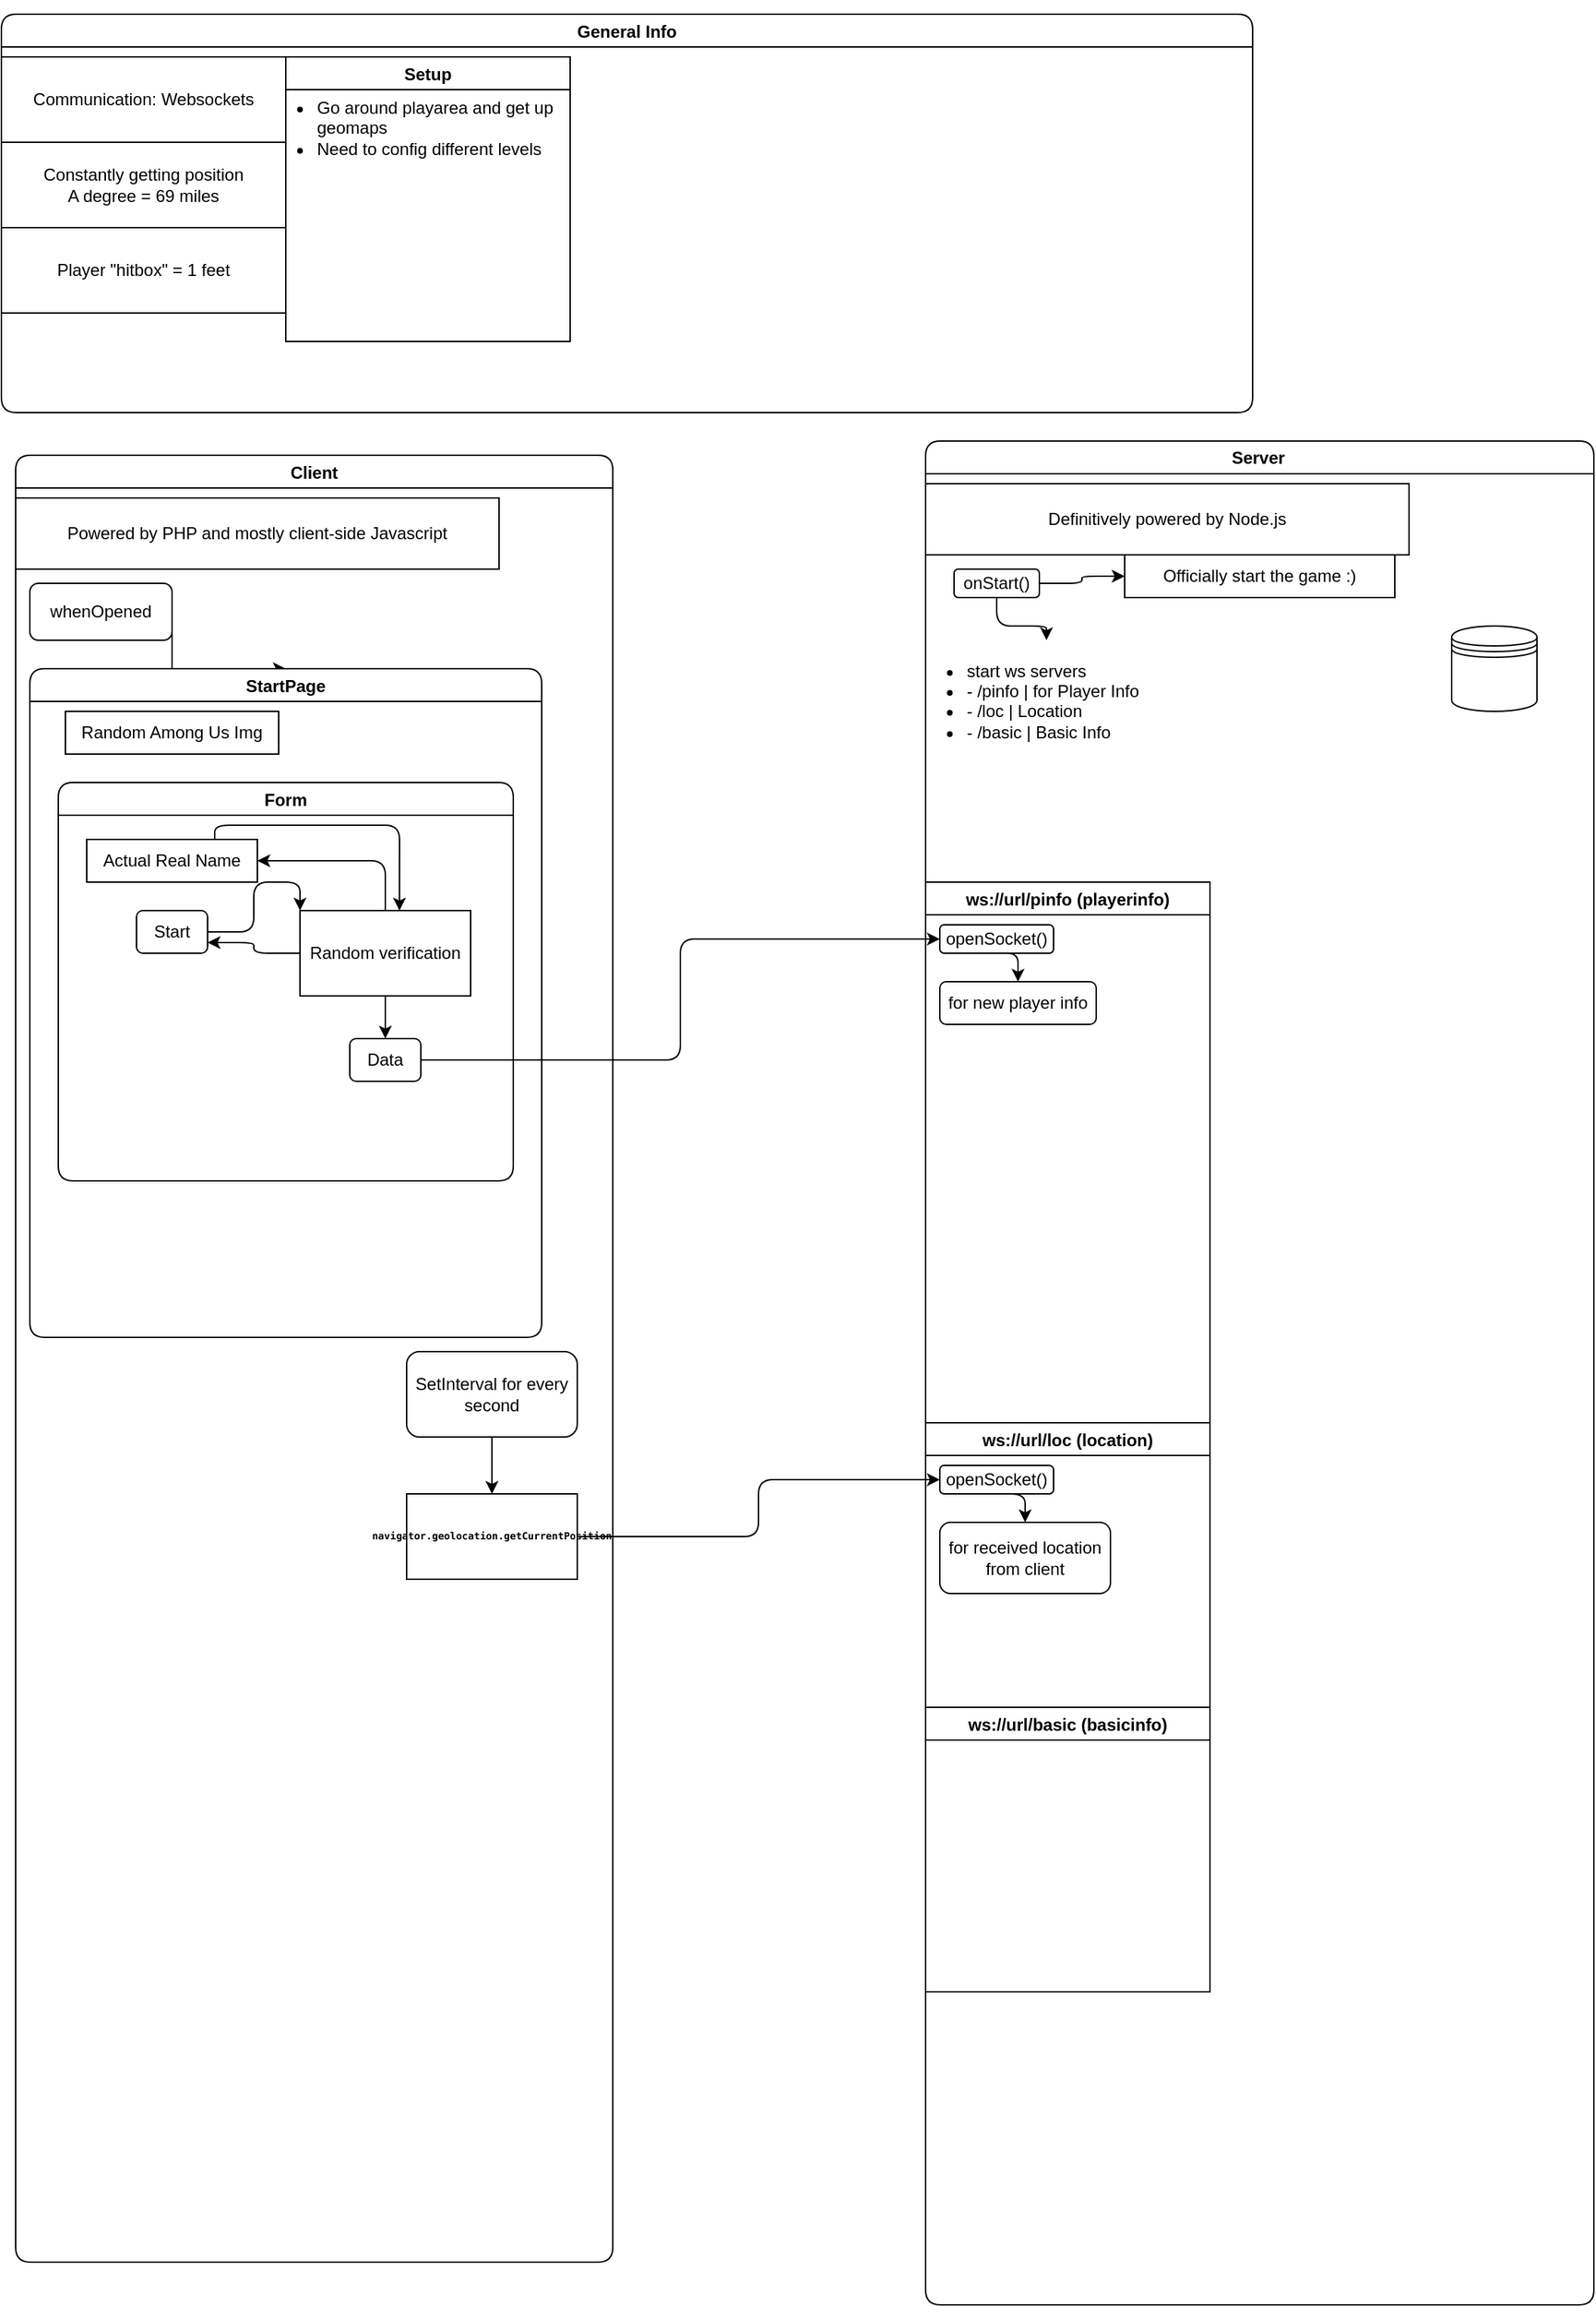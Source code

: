 <mxfile version="13.9.2" type="github">
  <diagram id="CQ5-SCFiZAmAGeY1lwmJ" name="Page-1">
    <mxGraphModel dx="2031" dy="2247" grid="1" gridSize="10" guides="1" tooltips="1" connect="1" arrows="1" fold="1" page="1" pageScale="1" pageWidth="850" pageHeight="1100" math="0" shadow="0">
      <root>
        <mxCell id="0" />
        <mxCell id="1" parent="0" />
        <mxCell id="Uq4jdsSz1HJpVTgpHxvG-2" value="Client" style="swimlane;rounded=1;shadow=0;sketch=0;glass=0;" parent="1" vertex="1">
          <mxGeometry x="30" y="-120" width="420" height="1270" as="geometry" />
        </mxCell>
        <mxCell id="Uq4jdsSz1HJpVTgpHxvG-6" style="edgeStyle=orthogonalEdgeStyle;rounded=0;orthogonalLoop=1;jettySize=auto;html=1;" parent="Uq4jdsSz1HJpVTgpHxvG-2" source="Uq4jdsSz1HJpVTgpHxvG-1" target="Uq4jdsSz1HJpVTgpHxvG-5" edge="1">
          <mxGeometry relative="1" as="geometry" />
        </mxCell>
        <mxCell id="Uq4jdsSz1HJpVTgpHxvG-1" value="SetInterval for every second" style="rounded=1;whiteSpace=wrap;html=1;" parent="Uq4jdsSz1HJpVTgpHxvG-2" vertex="1">
          <mxGeometry x="275" y="630" width="120" height="60" as="geometry" />
        </mxCell>
        <mxCell id="Uq4jdsSz1HJpVTgpHxvG-3" value="Powered by PHP and mostly client-side Javascript" style="rounded=0;whiteSpace=wrap;html=1;" parent="Uq4jdsSz1HJpVTgpHxvG-2" vertex="1">
          <mxGeometry y="30" width="340" height="50" as="geometry" />
        </mxCell>
        <mxCell id="Uq4jdsSz1HJpVTgpHxvG-5" value="&lt;pre style=&quot;font-size: 7px&quot;&gt;&lt;font style=&quot;font-size: 7px&quot;&gt;&lt;code class=&quot;hljs xml&quot;&gt;&lt;span class=&quot;javascript&quot;&gt;&lt;span class=&quot;javascript&quot;&gt;navigator.geolocation.getCurrentPosition&lt;/span&gt;&lt;/span&gt;&lt;/code&gt;&lt;/font&gt;&lt;/pre&gt;" style="rounded=0;whiteSpace=wrap;html=1;fontStyle=1" parent="Uq4jdsSz1HJpVTgpHxvG-2" vertex="1">
          <mxGeometry x="275" y="730" width="120" height="60" as="geometry" />
        </mxCell>
        <mxCell id="nYKfjMmz0vOfYwFpdC-G-9" style="edgeStyle=orthogonalEdgeStyle;rounded=0;orthogonalLoop=1;jettySize=auto;html=1;exitX=1;exitY=0.5;exitDx=0;exitDy=0;entryX=0.5;entryY=0;entryDx=0;entryDy=0;" edge="1" parent="Uq4jdsSz1HJpVTgpHxvG-2" source="nYKfjMmz0vOfYwFpdC-G-7" target="nYKfjMmz0vOfYwFpdC-G-8">
          <mxGeometry relative="1" as="geometry">
            <Array as="points">
              <mxPoint x="110" y="130" />
              <mxPoint x="110" y="130" />
            </Array>
          </mxGeometry>
        </mxCell>
        <mxCell id="nYKfjMmz0vOfYwFpdC-G-7" value="whenOpened" style="rounded=1;whiteSpace=wrap;html=1;shadow=0;glass=0;sketch=0;" vertex="1" parent="Uq4jdsSz1HJpVTgpHxvG-2">
          <mxGeometry x="10" y="90" width="100" height="40" as="geometry" />
        </mxCell>
        <mxCell id="nYKfjMmz0vOfYwFpdC-G-8" value="StartPage" style="swimlane;rounded=1;shadow=0;glass=0;sketch=0;" vertex="1" parent="Uq4jdsSz1HJpVTgpHxvG-2">
          <mxGeometry x="10" y="150" width="360" height="470" as="geometry" />
        </mxCell>
        <mxCell id="nYKfjMmz0vOfYwFpdC-G-10" value="Random Among Us Img" style="rounded=0;whiteSpace=wrap;html=1;shadow=0;glass=0;sketch=0;" vertex="1" parent="nYKfjMmz0vOfYwFpdC-G-8">
          <mxGeometry x="25" y="30" width="150" height="30" as="geometry" />
        </mxCell>
        <mxCell id="nYKfjMmz0vOfYwFpdC-G-12" value="Form" style="swimlane;rounded=1;shadow=0;glass=0;sketch=0;" vertex="1" parent="nYKfjMmz0vOfYwFpdC-G-8">
          <mxGeometry x="20" y="80" width="320" height="280" as="geometry" />
        </mxCell>
        <mxCell id="nYKfjMmz0vOfYwFpdC-G-29" style="edgeStyle=orthogonalEdgeStyle;orthogonalLoop=1;jettySize=auto;html=1;exitX=0.75;exitY=0;exitDx=0;exitDy=0;entryX=0.583;entryY=0;entryDx=0;entryDy=0;entryPerimeter=0;strokeColor=#000000;strokeWidth=1;rounded=1;" edge="1" parent="nYKfjMmz0vOfYwFpdC-G-12" source="nYKfjMmz0vOfYwFpdC-G-13" target="nYKfjMmz0vOfYwFpdC-G-16">
          <mxGeometry relative="1" as="geometry">
            <Array as="points">
              <mxPoint x="110" y="30" />
              <mxPoint x="240" y="30" />
            </Array>
          </mxGeometry>
        </mxCell>
        <mxCell id="nYKfjMmz0vOfYwFpdC-G-13" value="Actual Real Name" style="rounded=0;whiteSpace=wrap;html=1;shadow=0;glass=0;sketch=0;" vertex="1" parent="nYKfjMmz0vOfYwFpdC-G-12">
          <mxGeometry x="20" y="40" width="120" height="30" as="geometry" />
        </mxCell>
        <mxCell id="nYKfjMmz0vOfYwFpdC-G-28" style="edgeStyle=orthogonalEdgeStyle;orthogonalLoop=1;jettySize=auto;html=1;entryX=0;entryY=0;entryDx=0;entryDy=0;strokeColor=#000000;strokeWidth=1;rounded=1;" edge="1" parent="nYKfjMmz0vOfYwFpdC-G-12" source="nYKfjMmz0vOfYwFpdC-G-14" target="nYKfjMmz0vOfYwFpdC-G-16">
          <mxGeometry relative="1" as="geometry" />
        </mxCell>
        <mxCell id="nYKfjMmz0vOfYwFpdC-G-14" value="Start" style="rounded=1;whiteSpace=wrap;html=1;shadow=0;glass=0;sketch=0;" vertex="1" parent="nYKfjMmz0vOfYwFpdC-G-12">
          <mxGeometry x="55" y="90" width="50" height="30" as="geometry" />
        </mxCell>
        <mxCell id="nYKfjMmz0vOfYwFpdC-G-20" style="edgeStyle=orthogonalEdgeStyle;orthogonalLoop=1;jettySize=auto;html=1;exitX=0;exitY=0.5;exitDx=0;exitDy=0;entryX=1;entryY=0.75;entryDx=0;entryDy=0;strokeWidth=1;rounded=1;" edge="1" parent="nYKfjMmz0vOfYwFpdC-G-12" source="nYKfjMmz0vOfYwFpdC-G-16" target="nYKfjMmz0vOfYwFpdC-G-14">
          <mxGeometry relative="1" as="geometry" />
        </mxCell>
        <mxCell id="nYKfjMmz0vOfYwFpdC-G-21" style="edgeStyle=orthogonalEdgeStyle;orthogonalLoop=1;jettySize=auto;html=1;exitX=0.5;exitY=0;exitDx=0;exitDy=0;entryX=1;entryY=0.5;entryDx=0;entryDy=0;rounded=1;" edge="1" parent="nYKfjMmz0vOfYwFpdC-G-12" source="nYKfjMmz0vOfYwFpdC-G-16" target="nYKfjMmz0vOfYwFpdC-G-13">
          <mxGeometry relative="1" as="geometry" />
        </mxCell>
        <mxCell id="nYKfjMmz0vOfYwFpdC-G-24" style="edgeStyle=orthogonalEdgeStyle;rounded=0;orthogonalLoop=1;jettySize=auto;html=1;exitX=0.5;exitY=1;exitDx=0;exitDy=0;entryX=0.5;entryY=0;entryDx=0;entryDy=0;" edge="1" parent="nYKfjMmz0vOfYwFpdC-G-12" source="nYKfjMmz0vOfYwFpdC-G-16" target="nYKfjMmz0vOfYwFpdC-G-23">
          <mxGeometry relative="1" as="geometry" />
        </mxCell>
        <mxCell id="nYKfjMmz0vOfYwFpdC-G-16" value="Random verification" style="rounded=0;whiteSpace=wrap;html=1;shadow=0;glass=0;sketch=0;" vertex="1" parent="nYKfjMmz0vOfYwFpdC-G-12">
          <mxGeometry x="170" y="90" width="120" height="60" as="geometry" />
        </mxCell>
        <mxCell id="nYKfjMmz0vOfYwFpdC-G-23" value="Data" style="rounded=1;whiteSpace=wrap;html=1;shadow=0;glass=0;sketch=0;" vertex="1" parent="nYKfjMmz0vOfYwFpdC-G-12">
          <mxGeometry x="205" y="180" width="50" height="30" as="geometry" />
        </mxCell>
        <mxCell id="Uq4jdsSz1HJpVTgpHxvG-8" value="Server" style="swimlane;spacingRight=2;spacing=4;autosize=0;whiteSpace=wrap;rounded=1;" parent="1" vertex="1">
          <mxGeometry x="670" y="-130" width="470" height="1310" as="geometry">
            <mxRectangle x="440" y="-110" width="80" height="30" as="alternateBounds" />
          </mxGeometry>
        </mxCell>
        <mxCell id="Uq4jdsSz1HJpVTgpHxvG-9" style="edgeStyle=orthogonalEdgeStyle;rounded=0;orthogonalLoop=1;jettySize=auto;html=1;" parent="Uq4jdsSz1HJpVTgpHxvG-8" edge="1">
          <mxGeometry relative="1" as="geometry">
            <mxPoint x="130" y="190.0" as="sourcePoint" />
          </mxGeometry>
        </mxCell>
        <mxCell id="Uq4jdsSz1HJpVTgpHxvG-11" value="Definitively powered by Node.js " style="rounded=0;whiteSpace=wrap;html=1;" parent="Uq4jdsSz1HJpVTgpHxvG-8" vertex="1">
          <mxGeometry y="30" width="340" height="50" as="geometry" />
        </mxCell>
        <mxCell id="Ihg67YJzbRDvW6LbFoeo-3" value="ws://url/pinfo (playerinfo)" style="swimlane;" parent="Uq4jdsSz1HJpVTgpHxvG-8" vertex="1">
          <mxGeometry y="310" width="200" height="380" as="geometry" />
        </mxCell>
        <mxCell id="nYKfjMmz0vOfYwFpdC-G-32" style="edgeStyle=orthogonalEdgeStyle;rounded=1;orthogonalLoop=1;jettySize=auto;html=1;exitX=0.5;exitY=1;exitDx=0;exitDy=0;entryX=0.5;entryY=0;entryDx=0;entryDy=0;strokeColor=#000000;strokeWidth=1;" edge="1" parent="Ihg67YJzbRDvW6LbFoeo-3" source="nYKfjMmz0vOfYwFpdC-G-26" target="nYKfjMmz0vOfYwFpdC-G-31">
          <mxGeometry relative="1" as="geometry" />
        </mxCell>
        <mxCell id="nYKfjMmz0vOfYwFpdC-G-26" value="openSocket()" style="rounded=1;whiteSpace=wrap;html=1;" vertex="1" parent="Ihg67YJzbRDvW6LbFoeo-3">
          <mxGeometry x="10" y="30" width="80" height="20" as="geometry" />
        </mxCell>
        <mxCell id="nYKfjMmz0vOfYwFpdC-G-31" value="for new player info" style="rounded=1;whiteSpace=wrap;html=1;shadow=0;glass=0;sketch=0;" vertex="1" parent="Ihg67YJzbRDvW6LbFoeo-3">
          <mxGeometry x="10" y="70" width="110" height="30" as="geometry" />
        </mxCell>
        <mxCell id="Ihg67YJzbRDvW6LbFoeo-9" style="edgeStyle=orthogonalEdgeStyle;rounded=1;orthogonalLoop=1;jettySize=auto;html=1;" parent="Uq4jdsSz1HJpVTgpHxvG-8" source="Ihg67YJzbRDvW6LbFoeo-5" target="Ihg67YJzbRDvW6LbFoeo-7" edge="1">
          <mxGeometry relative="1" as="geometry" />
        </mxCell>
        <mxCell id="Ihg67YJzbRDvW6LbFoeo-11" style="edgeStyle=orthogonalEdgeStyle;rounded=1;orthogonalLoop=1;jettySize=auto;html=1;" parent="Uq4jdsSz1HJpVTgpHxvG-8" source="Ihg67YJzbRDvW6LbFoeo-5" target="Ihg67YJzbRDvW6LbFoeo-10" edge="1">
          <mxGeometry relative="1" as="geometry" />
        </mxCell>
        <mxCell id="Ihg67YJzbRDvW6LbFoeo-5" value="onStart()" style="rounded=1;whiteSpace=wrap;html=1;" parent="Uq4jdsSz1HJpVTgpHxvG-8" vertex="1">
          <mxGeometry x="20" y="90" width="60" height="20" as="geometry" />
        </mxCell>
        <mxCell id="Ihg67YJzbRDvW6LbFoeo-7" value="&lt;ul&gt;&lt;li&gt;start ws servers&lt;/li&gt;&lt;li&gt;- /pinfo | for Player Info&lt;/li&gt;&lt;li&gt;- /loc | Location&lt;/li&gt;&lt;li&gt;- /basic | Basic Info&lt;br&gt;&lt;/li&gt;&lt;/ul&gt;" style="text;strokeColor=none;fillColor=none;html=1;verticalAlign=middle;overflow=hidden;labelBorderColor=none;spacingRight=2;spacingBottom=2;spacingLeft=2;" parent="Uq4jdsSz1HJpVTgpHxvG-8" vertex="1">
          <mxGeometry x="-15" y="140" width="200" height="80" as="geometry" />
        </mxCell>
        <mxCell id="Ihg67YJzbRDvW6LbFoeo-10" value="&lt;div&gt;Officially start the game :)&lt;/div&gt;" style="rounded=0;whiteSpace=wrap;html=1;" parent="Uq4jdsSz1HJpVTgpHxvG-8" vertex="1">
          <mxGeometry x="140" y="80" width="190" height="30" as="geometry" />
        </mxCell>
        <mxCell id="Ihg67YJzbRDvW6LbFoeo-12" value="ws://url/loc (location)" style="swimlane;" parent="Uq4jdsSz1HJpVTgpHxvG-8" vertex="1">
          <mxGeometry y="690" width="200" height="200" as="geometry" />
        </mxCell>
        <mxCell id="nYKfjMmz0vOfYwFpdC-G-5" style="edgeStyle=orthogonalEdgeStyle;rounded=1;orthogonalLoop=1;jettySize=auto;html=1;exitX=0.5;exitY=1;exitDx=0;exitDy=0;entryX=0.5;entryY=0;entryDx=0;entryDy=0;" edge="1" parent="Ihg67YJzbRDvW6LbFoeo-12" source="nYKfjMmz0vOfYwFpdC-G-2" target="nYKfjMmz0vOfYwFpdC-G-4">
          <mxGeometry relative="1" as="geometry" />
        </mxCell>
        <mxCell id="nYKfjMmz0vOfYwFpdC-G-2" value="openSocket()" style="rounded=1;whiteSpace=wrap;html=1;" vertex="1" parent="Ihg67YJzbRDvW6LbFoeo-12">
          <mxGeometry x="10" y="30" width="80" height="20" as="geometry" />
        </mxCell>
        <mxCell id="nYKfjMmz0vOfYwFpdC-G-4" value="for received location from client" style="rounded=1;whiteSpace=wrap;html=1;" vertex="1" parent="Ihg67YJzbRDvW6LbFoeo-12">
          <mxGeometry x="10" y="70" width="120" height="50" as="geometry" />
        </mxCell>
        <mxCell id="nYKfjMmz0vOfYwFpdC-G-6" value="ws://url/basic (basicinfo)" style="swimlane;" vertex="1" parent="Uq4jdsSz1HJpVTgpHxvG-8">
          <mxGeometry y="890" width="200" height="200" as="geometry" />
        </mxCell>
        <mxCell id="nYKfjMmz0vOfYwFpdC-G-33" value="" style="shape=datastore;whiteSpace=wrap;html=1;rounded=1;shadow=0;glass=0;sketch=0;" vertex="1" parent="Uq4jdsSz1HJpVTgpHxvG-8">
          <mxGeometry x="370" y="130" width="60" height="60" as="geometry" />
        </mxCell>
        <mxCell id="Uq4jdsSz1HJpVTgpHxvG-14" value="General Info" style="swimlane;rounded=1;" parent="1" vertex="1">
          <mxGeometry x="20" y="-430" width="880" height="280" as="geometry" />
        </mxCell>
        <mxCell id="Uq4jdsSz1HJpVTgpHxvG-16" value="Communication: Websockets" style="rounded=0;whiteSpace=wrap;html=1;" parent="Uq4jdsSz1HJpVTgpHxvG-14" vertex="1">
          <mxGeometry y="30" width="200" height="60" as="geometry" />
        </mxCell>
        <mxCell id="Ihg67YJzbRDvW6LbFoeo-18" value="Setup" style="swimlane;html=0;" parent="Uq4jdsSz1HJpVTgpHxvG-14" vertex="1">
          <mxGeometry x="200" y="30" width="200" height="200" as="geometry" />
        </mxCell>
        <mxCell id="Ihg67YJzbRDvW6LbFoeo-21" value="&lt;div align=&quot;left&quot;&gt;&lt;ul&gt;&lt;li&gt;Go around playarea and get up geomaps&lt;/li&gt;&lt;li&gt;Need to config different levels&lt;/li&gt;&lt;/ul&gt;&lt;/div&gt;" style="text;strokeColor=none;fillColor=none;html=1;whiteSpace=wrap;verticalAlign=middle;overflow=hidden;align=left;" parent="Ihg67YJzbRDvW6LbFoeo-18" vertex="1">
          <mxGeometry x="-20" y="-40" width="220" height="180" as="geometry" />
        </mxCell>
        <mxCell id="nYKfjMmz0vOfYwFpdC-G-1" value="&lt;div&gt;Constantly getting position&lt;/div&gt;&lt;div&gt;A degree = 69 miles&lt;br&gt;&lt;/div&gt;" style="rounded=0;whiteSpace=wrap;html=1;" vertex="1" parent="Uq4jdsSz1HJpVTgpHxvG-14">
          <mxGeometry y="90" width="200" height="60" as="geometry" />
        </mxCell>
        <mxCell id="nYKfjMmz0vOfYwFpdC-G-30" value="Player &quot;hitbox&quot; = 1 feet" style="rounded=0;whiteSpace=wrap;html=1;shadow=0;glass=0;sketch=0;" vertex="1" parent="Uq4jdsSz1HJpVTgpHxvG-14">
          <mxGeometry y="150" width="200" height="60" as="geometry" />
        </mxCell>
        <mxCell id="nYKfjMmz0vOfYwFpdC-G-3" style="edgeStyle=orthogonalEdgeStyle;orthogonalLoop=1;jettySize=auto;html=1;entryX=0;entryY=0.5;entryDx=0;entryDy=0;rounded=1;" edge="1" parent="1" source="Uq4jdsSz1HJpVTgpHxvG-5" target="nYKfjMmz0vOfYwFpdC-G-2">
          <mxGeometry relative="1" as="geometry" />
        </mxCell>
        <mxCell id="nYKfjMmz0vOfYwFpdC-G-27" style="edgeStyle=orthogonalEdgeStyle;orthogonalLoop=1;jettySize=auto;html=1;entryX=0;entryY=0.5;entryDx=0;entryDy=0;rounded=1;" edge="1" parent="1" source="nYKfjMmz0vOfYwFpdC-G-23" target="nYKfjMmz0vOfYwFpdC-G-26">
          <mxGeometry relative="1" as="geometry" />
        </mxCell>
      </root>
    </mxGraphModel>
  </diagram>
</mxfile>
